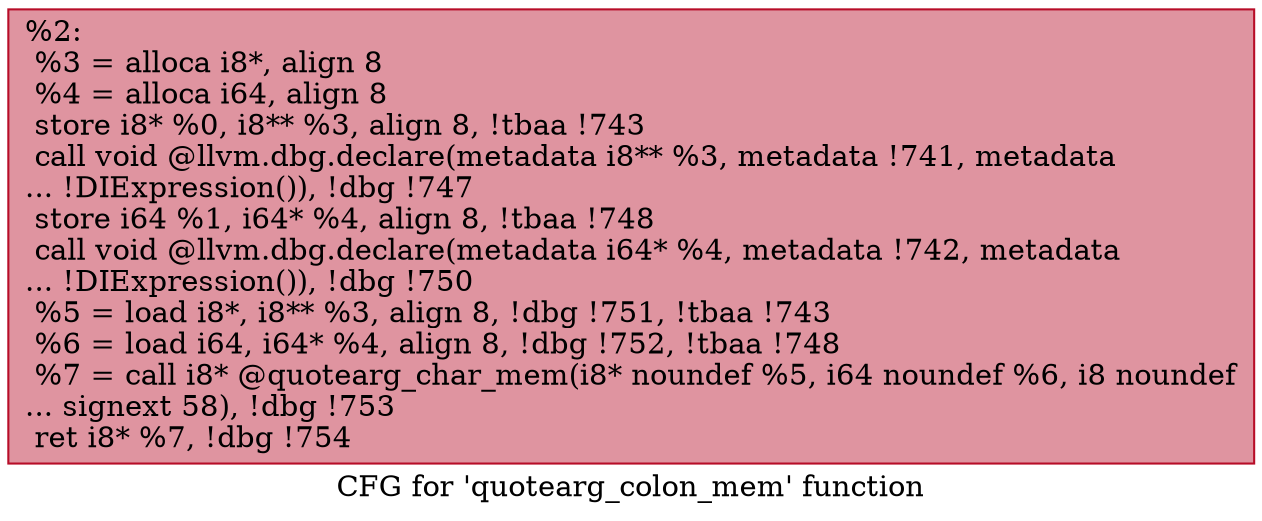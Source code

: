 digraph "CFG for 'quotearg_colon_mem' function" {
	label="CFG for 'quotearg_colon_mem' function";

	Node0x9c4170 [shape=record,color="#b70d28ff", style=filled, fillcolor="#b70d2870",label="{%2:\l  %3 = alloca i8*, align 8\l  %4 = alloca i64, align 8\l  store i8* %0, i8** %3, align 8, !tbaa !743\l  call void @llvm.dbg.declare(metadata i8** %3, metadata !741, metadata\l... !DIExpression()), !dbg !747\l  store i64 %1, i64* %4, align 8, !tbaa !748\l  call void @llvm.dbg.declare(metadata i64* %4, metadata !742, metadata\l... !DIExpression()), !dbg !750\l  %5 = load i8*, i8** %3, align 8, !dbg !751, !tbaa !743\l  %6 = load i64, i64* %4, align 8, !dbg !752, !tbaa !748\l  %7 = call i8* @quotearg_char_mem(i8* noundef %5, i64 noundef %6, i8 noundef\l... signext 58), !dbg !753\l  ret i8* %7, !dbg !754\l}"];
}
